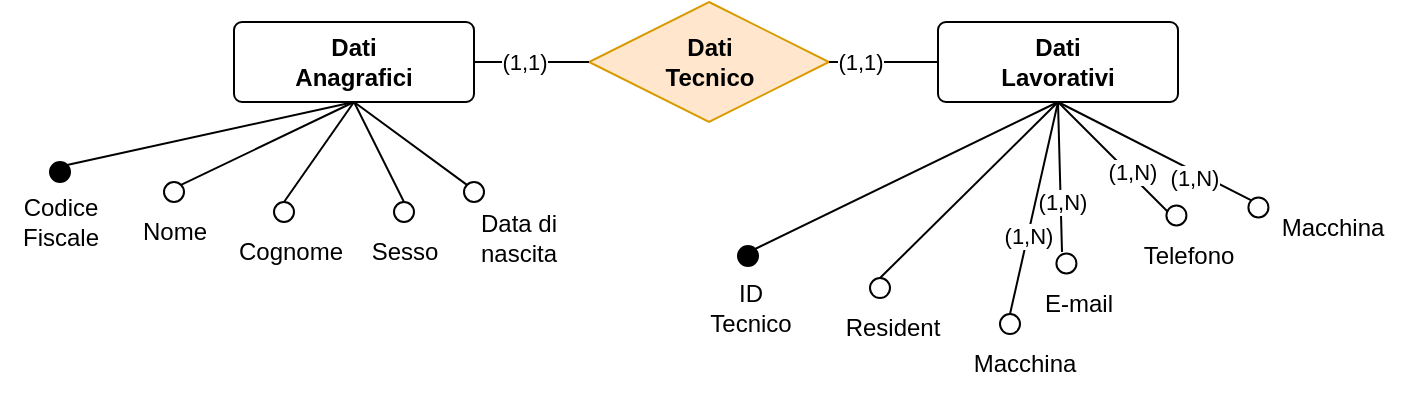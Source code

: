 <mxfile version="20.2.3" type="device"><diagram id="aRU3BPW4JilFG4WqiGaw" name="Pagina-1"><mxGraphModel dx="692" dy="427" grid="0" gridSize="10" guides="1" tooltips="1" connect="1" arrows="1" fold="1" page="1" pageScale="1" pageWidth="827" pageHeight="1169" math="0" shadow="0"><root><mxCell id="0"/><mxCell id="1" parent="0"/><mxCell id="3Pa_-nvrsszRvELkyFEv-1" value="&lt;b&gt;Dati&lt;br&gt;Lavorativi&lt;/b&gt;" style="rounded=1;arcSize=10;whiteSpace=wrap;html=1;align=center;" parent="1" vertex="1"><mxGeometry x="528" y="76" width="120" height="40" as="geometry"/></mxCell><mxCell id="3Pa_-nvrsszRvELkyFEv-3" value="" style="ellipse;whiteSpace=wrap;html=1;aspect=fixed;fillColor=#000000;" parent="1" vertex="1"><mxGeometry x="84" y="146" width="10" height="10" as="geometry"/></mxCell><mxCell id="3Pa_-nvrsszRvELkyFEv-5" value="" style="ellipse;whiteSpace=wrap;html=1;aspect=fixed;" parent="1" vertex="1"><mxGeometry x="141" y="156" width="10" height="10" as="geometry"/></mxCell><mxCell id="3Pa_-nvrsszRvELkyFEv-6" value="" style="ellipse;whiteSpace=wrap;html=1;aspect=fixed;" parent="1" vertex="1"><mxGeometry x="196" y="166" width="10" height="10" as="geometry"/></mxCell><mxCell id="3Pa_-nvrsszRvELkyFEv-7" value="Codice&lt;br&gt;Fiscale" style="text;html=1;align=center;verticalAlign=middle;resizable=0;points=[];autosize=1;strokeColor=none;fillColor=none;" parent="1" vertex="1"><mxGeometry x="59" y="156" width="60" height="40" as="geometry"/></mxCell><mxCell id="3Pa_-nvrsszRvELkyFEv-8" value="Nome" style="text;html=1;align=center;verticalAlign=middle;resizable=0;points=[];autosize=1;strokeColor=none;fillColor=none;" parent="1" vertex="1"><mxGeometry x="116" y="166" width="60" height="30" as="geometry"/></mxCell><mxCell id="3Pa_-nvrsszRvELkyFEv-11" value="Cognome" style="text;html=1;align=center;verticalAlign=middle;resizable=0;points=[];autosize=1;strokeColor=none;fillColor=none;" parent="1" vertex="1"><mxGeometry x="164" y="176" width="80" height="30" as="geometry"/></mxCell><mxCell id="3Pa_-nvrsszRvELkyFEv-14" value="Sesso" style="text;html=1;align=center;verticalAlign=middle;resizable=0;points=[];autosize=1;strokeColor=none;fillColor=none;" parent="1" vertex="1"><mxGeometry x="231" y="176" width="60" height="30" as="geometry"/></mxCell><mxCell id="3Pa_-nvrsszRvELkyFEv-15" value="" style="ellipse;whiteSpace=wrap;html=1;aspect=fixed;" parent="1" vertex="1"><mxGeometry x="256" y="166" width="10" height="10" as="geometry"/></mxCell><mxCell id="3Pa_-nvrsszRvELkyFEv-16" value="" style="ellipse;whiteSpace=wrap;html=1;aspect=fixed;" parent="1" vertex="1"><mxGeometry x="291" y="156" width="10" height="10" as="geometry"/></mxCell><mxCell id="3Pa_-nvrsszRvELkyFEv-17" value="Data di&lt;br&gt;nascita" style="text;html=1;align=center;verticalAlign=middle;resizable=0;points=[];autosize=1;strokeColor=none;fillColor=none;" parent="1" vertex="1"><mxGeometry x="288" y="164" width="60" height="40" as="geometry"/></mxCell><mxCell id="3Pa_-nvrsszRvELkyFEv-18" value="" style="ellipse;whiteSpace=wrap;html=1;aspect=fixed;" parent="1" vertex="1"><mxGeometry x="494" y="204.03" width="10" height="10" as="geometry"/></mxCell><mxCell id="3Pa_-nvrsszRvELkyFEv-19" value="Resident" style="text;html=1;align=center;verticalAlign=middle;resizable=0;points=[];autosize=1;strokeColor=none;fillColor=none;" parent="1" vertex="1"><mxGeometry x="470" y="214.03" width="70" height="30" as="geometry"/></mxCell><mxCell id="l-KfGZx5VKhJmLUwWL6F-1" value="" style="ellipse;whiteSpace=wrap;html=1;aspect=fixed;" parent="1" vertex="1"><mxGeometry x="587.22" y="191.72" width="10" height="10" as="geometry"/></mxCell><mxCell id="l-KfGZx5VKhJmLUwWL6F-2" value="E-mail" style="text;html=1;align=center;verticalAlign=middle;resizable=0;points=[];autosize=1;strokeColor=none;fillColor=none;" parent="1" vertex="1"><mxGeometry x="568.22" y="201.72" width="60" height="30" as="geometry"/></mxCell><mxCell id="l-KfGZx5VKhJmLUwWL6F-3" value="" style="ellipse;whiteSpace=wrap;html=1;aspect=fixed;" parent="1" vertex="1"><mxGeometry x="642.22" y="167.72" width="10" height="10" as="geometry"/></mxCell><mxCell id="l-KfGZx5VKhJmLUwWL6F-4" value="Telefono" style="text;html=1;align=center;verticalAlign=middle;resizable=0;points=[];autosize=1;strokeColor=none;fillColor=none;" parent="1" vertex="1"><mxGeometry x="618.22" y="177.72" width="70" height="30" as="geometry"/></mxCell><mxCell id="BszqoG42yhq03J_tLvTi-1" value="&lt;b&gt;Dati&lt;br&gt;Anagrafici&lt;/b&gt;" style="rounded=1;arcSize=10;whiteSpace=wrap;html=1;align=center;" parent="1" vertex="1"><mxGeometry x="176" y="76" width="120" height="40" as="geometry"/></mxCell><mxCell id="BszqoG42yhq03J_tLvTi-2" value="" style="ellipse;whiteSpace=wrap;html=1;aspect=fixed;fillColor=#000000;" parent="1" vertex="1"><mxGeometry x="428" y="188.03" width="10" height="10" as="geometry"/></mxCell><mxCell id="BszqoG42yhq03J_tLvTi-3" value="ID&lt;br&gt;Tecnico" style="text;html=1;align=center;verticalAlign=middle;resizable=0;points=[];autosize=1;strokeColor=none;fillColor=none;" parent="1" vertex="1"><mxGeometry x="404" y="198.03" width="59" height="41" as="geometry"/></mxCell><mxCell id="BszqoG42yhq03J_tLvTi-4" value="" style="endArrow=none;html=1;rounded=0;exitX=1;exitY=0;exitDx=0;exitDy=0;entryX=0.5;entryY=1;entryDx=0;entryDy=0;" parent="1" source="3Pa_-nvrsszRvELkyFEv-3" target="BszqoG42yhq03J_tLvTi-1" edge="1"><mxGeometry width="50" height="50" relative="1" as="geometry"><mxPoint x="98" y="108" as="sourcePoint"/><mxPoint x="148" y="58" as="targetPoint"/></mxGeometry></mxCell><mxCell id="BszqoG42yhq03J_tLvTi-5" value="" style="endArrow=none;html=1;rounded=0;entryX=0.5;entryY=1;entryDx=0;entryDy=0;exitX=1;exitY=0;exitDx=0;exitDy=0;" parent="1" source="BszqoG42yhq03J_tLvTi-2" target="3Pa_-nvrsszRvELkyFEv-1" edge="1"><mxGeometry width="50" height="50" relative="1" as="geometry"><mxPoint x="397" y="305" as="sourcePoint"/><mxPoint x="447" y="255" as="targetPoint"/></mxGeometry></mxCell><mxCell id="BszqoG42yhq03J_tLvTi-10" value="" style="endArrow=none;html=1;rounded=0;exitX=1;exitY=0;exitDx=0;exitDy=0;entryX=0.5;entryY=1;entryDx=0;entryDy=0;" parent="1" source="3Pa_-nvrsszRvELkyFEv-5" target="BszqoG42yhq03J_tLvTi-1" edge="1"><mxGeometry width="50" height="50" relative="1" as="geometry"><mxPoint x="102.536" y="157.464" as="sourcePoint"/><mxPoint x="246" y="125" as="targetPoint"/></mxGeometry></mxCell><mxCell id="BszqoG42yhq03J_tLvTi-11" value="" style="endArrow=none;html=1;rounded=0;exitX=0.5;exitY=0;exitDx=0;exitDy=0;entryX=0.5;entryY=1;entryDx=0;entryDy=0;" parent="1" source="3Pa_-nvrsszRvELkyFEv-6" target="BszqoG42yhq03J_tLvTi-1" edge="1"><mxGeometry width="50" height="50" relative="1" as="geometry"><mxPoint x="159.536" y="167.464" as="sourcePoint"/><mxPoint x="246" y="125" as="targetPoint"/></mxGeometry></mxCell><mxCell id="BszqoG42yhq03J_tLvTi-12" value="" style="endArrow=none;html=1;rounded=0;exitX=0.5;exitY=0;exitDx=0;exitDy=0;entryX=0.5;entryY=1;entryDx=0;entryDy=0;" parent="1" source="3Pa_-nvrsszRvELkyFEv-15" target="BszqoG42yhq03J_tLvTi-1" edge="1"><mxGeometry width="50" height="50" relative="1" as="geometry"><mxPoint x="211" y="176" as="sourcePoint"/><mxPoint x="246" y="125" as="targetPoint"/></mxGeometry></mxCell><mxCell id="BszqoG42yhq03J_tLvTi-13" value="" style="endArrow=none;html=1;rounded=0;exitX=0;exitY=0;exitDx=0;exitDy=0;entryX=0.5;entryY=1;entryDx=0;entryDy=0;" parent="1" source="3Pa_-nvrsszRvELkyFEv-16" target="BszqoG42yhq03J_tLvTi-1" edge="1"><mxGeometry width="50" height="50" relative="1" as="geometry"><mxPoint x="271" y="176" as="sourcePoint"/><mxPoint x="246" y="125" as="targetPoint"/></mxGeometry></mxCell><mxCell id="BszqoG42yhq03J_tLvTi-14" value="" style="endArrow=none;html=1;rounded=0;entryX=0.5;entryY=1;entryDx=0;entryDy=0;exitX=0.5;exitY=0;exitDx=0;exitDy=0;" parent="1" source="3Pa_-nvrsszRvELkyFEv-18" target="3Pa_-nvrsszRvELkyFEv-1" edge="1"><mxGeometry width="50" height="50" relative="1" as="geometry"><mxPoint x="542.536" y="161.464" as="sourcePoint"/><mxPoint x="598" y="126" as="targetPoint"/></mxGeometry></mxCell><mxCell id="BszqoG42yhq03J_tLvTi-15" value="" style="endArrow=none;html=1;rounded=0;entryX=0.5;entryY=1;entryDx=0;entryDy=0;" parent="1" target="3Pa_-nvrsszRvELkyFEv-1" edge="1"><mxGeometry width="50" height="50" relative="1" as="geometry"><mxPoint x="590" y="191" as="sourcePoint"/><mxPoint x="598" y="126" as="targetPoint"/></mxGeometry></mxCell><mxCell id="BszqoG42yhq03J_tLvTi-20" value="(1,N)" style="edgeLabel;html=1;align=center;verticalAlign=middle;resizable=0;points=[];" parent="BszqoG42yhq03J_tLvTi-15" vertex="1" connectable="0"><mxGeometry x="-0.331" relative="1" as="geometry"><mxPoint as="offset"/></mxGeometry></mxCell><mxCell id="BszqoG42yhq03J_tLvTi-16" value="" style="endArrow=none;html=1;rounded=0;entryX=0.5;entryY=1;entryDx=0;entryDy=0;" parent="1" target="3Pa_-nvrsszRvELkyFEv-1" edge="1"><mxGeometry width="50" height="50" relative="1" as="geometry"><mxPoint x="643" y="171" as="sourcePoint"/><mxPoint x="598" y="126" as="targetPoint"/></mxGeometry></mxCell><mxCell id="BszqoG42yhq03J_tLvTi-21" value="(1,N)" style="edgeLabel;html=1;align=center;verticalAlign=middle;resizable=0;points=[];" parent="BszqoG42yhq03J_tLvTi-16" vertex="1" connectable="0"><mxGeometry x="-0.287" y="-1" relative="1" as="geometry"><mxPoint as="offset"/></mxGeometry></mxCell><mxCell id="BszqoG42yhq03J_tLvTi-17" value="&lt;b&gt;Dati&lt;br&gt;Tecnico&lt;/b&gt;" style="shape=rhombus;perimeter=rhombusPerimeter;whiteSpace=wrap;html=1;align=center;fillColor=#ffe6cc;strokeColor=#d79b00;" parent="1" vertex="1"><mxGeometry x="353.5" y="66" width="120" height="60" as="geometry"/></mxCell><mxCell id="BszqoG42yhq03J_tLvTi-18" value="" style="endArrow=none;html=1;rounded=0;entryX=0;entryY=0.5;entryDx=0;entryDy=0;exitX=1;exitY=0.5;exitDx=0;exitDy=0;" parent="1" source="BszqoG42yhq03J_tLvTi-1" target="BszqoG42yhq03J_tLvTi-17" edge="1"><mxGeometry relative="1" as="geometry"><mxPoint x="332" y="262" as="sourcePoint"/><mxPoint x="492" y="262" as="targetPoint"/></mxGeometry></mxCell><mxCell id="BszqoG42yhq03J_tLvTi-22" value="(1,1)" style="edgeLabel;html=1;align=center;verticalAlign=middle;resizable=0;points=[];" parent="BszqoG42yhq03J_tLvTi-18" vertex="1" connectable="0"><mxGeometry x="-0.485" y="3" relative="1" as="geometry"><mxPoint x="10" y="3" as="offset"/></mxGeometry></mxCell><mxCell id="BszqoG42yhq03J_tLvTi-19" value="" style="endArrow=none;html=1;rounded=0;entryX=0;entryY=0.5;entryDx=0;entryDy=0;exitX=1;exitY=0.5;exitDx=0;exitDy=0;" parent="1" source="BszqoG42yhq03J_tLvTi-17" target="3Pa_-nvrsszRvELkyFEv-1" edge="1"><mxGeometry relative="1" as="geometry"><mxPoint x="306" y="105" as="sourcePoint"/><mxPoint x="363.5" y="109" as="targetPoint"/></mxGeometry></mxCell><mxCell id="BszqoG42yhq03J_tLvTi-23" value="(1,1)" style="edgeLabel;html=1;align=center;verticalAlign=middle;resizable=0;points=[];" parent="BszqoG42yhq03J_tLvTi-19" vertex="1" connectable="0"><mxGeometry x="-0.439" relative="1" as="geometry"><mxPoint as="offset"/></mxGeometry></mxCell><mxCell id="fhRAmtgnGAJc3yKMNgKJ-1" value="" style="ellipse;whiteSpace=wrap;html=1;aspect=fixed;" parent="1" vertex="1"><mxGeometry x="559.0" y="222.03" width="10" height="10" as="geometry"/></mxCell><mxCell id="fhRAmtgnGAJc3yKMNgKJ-2" value="Macchina" style="text;html=1;align=center;verticalAlign=middle;resizable=0;points=[];autosize=1;strokeColor=none;fillColor=none;" parent="1" vertex="1"><mxGeometry x="536.0" y="234.03" width="69" height="26" as="geometry"/></mxCell><mxCell id="fhRAmtgnGAJc3yKMNgKJ-4" value="" style="endArrow=none;html=1;rounded=0;entryX=0.5;entryY=1;entryDx=0;entryDy=0;" parent="1" target="3Pa_-nvrsszRvELkyFEv-1" edge="1"><mxGeometry width="50" height="50" relative="1" as="geometry"><mxPoint x="564" y="222" as="sourcePoint"/><mxPoint x="542" y="236" as="targetPoint"/></mxGeometry></mxCell><mxCell id="fhRAmtgnGAJc3yKMNgKJ-5" value="(1,N)" style="edgeLabel;html=1;align=center;verticalAlign=middle;resizable=0;points=[];" parent="fhRAmtgnGAJc3yKMNgKJ-4" vertex="1" connectable="0"><mxGeometry x="-0.252" relative="1" as="geometry"><mxPoint as="offset"/></mxGeometry></mxCell><mxCell id="RR-DLLFOWTmVkkIfkbYc-1" value="" style="endArrow=none;html=1;rounded=0;exitX=0.5;exitY=1;exitDx=0;exitDy=0;entryX=0;entryY=0;entryDx=0;entryDy=0;" edge="1" parent="1" source="3Pa_-nvrsszRvELkyFEv-1" target="RR-DLLFOWTmVkkIfkbYc-3"><mxGeometry width="50" height="50" relative="1" as="geometry"><mxPoint x="704" y="153" as="sourcePoint"/><mxPoint x="754" y="103" as="targetPoint"/></mxGeometry></mxCell><mxCell id="RR-DLLFOWTmVkkIfkbYc-4" value="(1,N)" style="edgeLabel;html=1;align=center;verticalAlign=middle;resizable=0;points=[];" vertex="1" connectable="0" parent="RR-DLLFOWTmVkkIfkbYc-1"><mxGeometry x="0.423" y="-3" relative="1" as="geometry"><mxPoint as="offset"/></mxGeometry></mxCell><mxCell id="RR-DLLFOWTmVkkIfkbYc-2" value="Macchina" style="text;html=1;align=center;verticalAlign=middle;resizable=0;points=[];autosize=1;strokeColor=none;fillColor=none;" vertex="1" parent="1"><mxGeometry x="690" y="165.72" width="69" height="26" as="geometry"/></mxCell><mxCell id="RR-DLLFOWTmVkkIfkbYc-3" value="" style="ellipse;whiteSpace=wrap;html=1;aspect=fixed;" vertex="1" parent="1"><mxGeometry x="683.22" y="163.72" width="10" height="10" as="geometry"/></mxCell></root></mxGraphModel></diagram></mxfile>